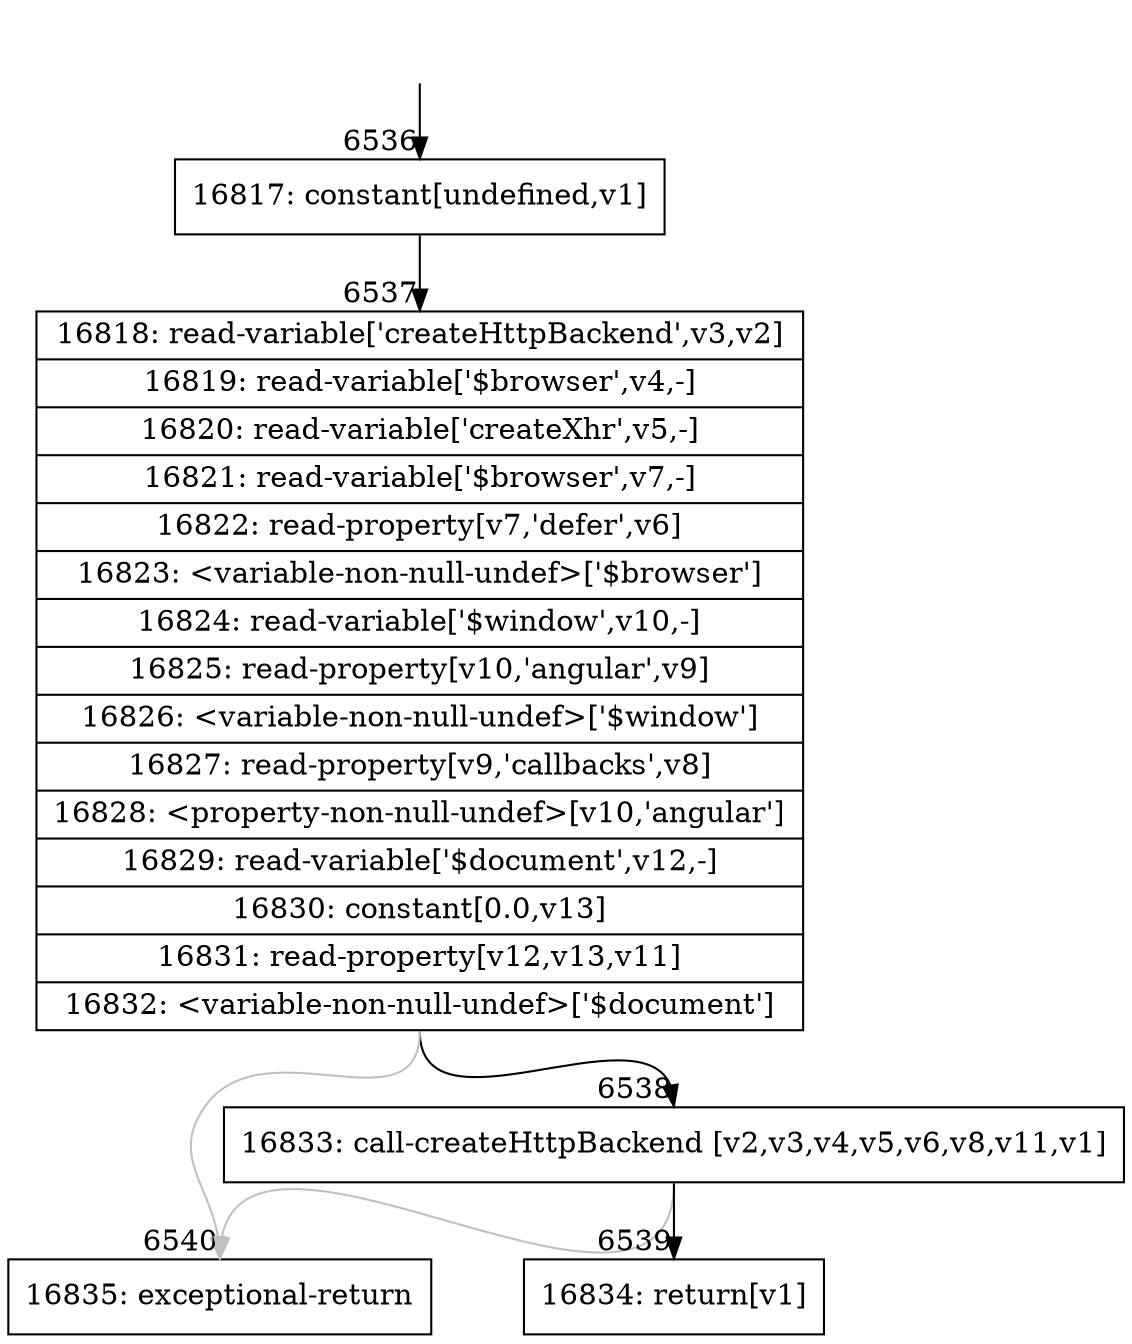 digraph {
rankdir="TD"
BB_entry488[shape=none,label=""];
BB_entry488 -> BB6536 [tailport=s, headport=n, headlabel="    6536"]
BB6536 [shape=record label="{16817: constant[undefined,v1]}" ] 
BB6536 -> BB6537 [tailport=s, headport=n, headlabel="      6537"]
BB6537 [shape=record label="{16818: read-variable['createHttpBackend',v3,v2]|16819: read-variable['$browser',v4,-]|16820: read-variable['createXhr',v5,-]|16821: read-variable['$browser',v7,-]|16822: read-property[v7,'defer',v6]|16823: \<variable-non-null-undef\>['$browser']|16824: read-variable['$window',v10,-]|16825: read-property[v10,'angular',v9]|16826: \<variable-non-null-undef\>['$window']|16827: read-property[v9,'callbacks',v8]|16828: \<property-non-null-undef\>[v10,'angular']|16829: read-variable['$document',v12,-]|16830: constant[0.0,v13]|16831: read-property[v12,v13,v11]|16832: \<variable-non-null-undef\>['$document']}" ] 
BB6537 -> BB6538 [tailport=s, headport=n, headlabel="      6538"]
BB6537 -> BB6540 [tailport=s, headport=n, color=gray, headlabel="      6540"]
BB6538 [shape=record label="{16833: call-createHttpBackend [v2,v3,v4,v5,v6,v8,v11,v1]}" ] 
BB6538 -> BB6539 [tailport=s, headport=n, headlabel="      6539"]
BB6538 -> BB6540 [tailport=s, headport=n, color=gray]
BB6539 [shape=record label="{16834: return[v1]}" ] 
BB6540 [shape=record label="{16835: exceptional-return}" ] 
//#$~ 10429
}
